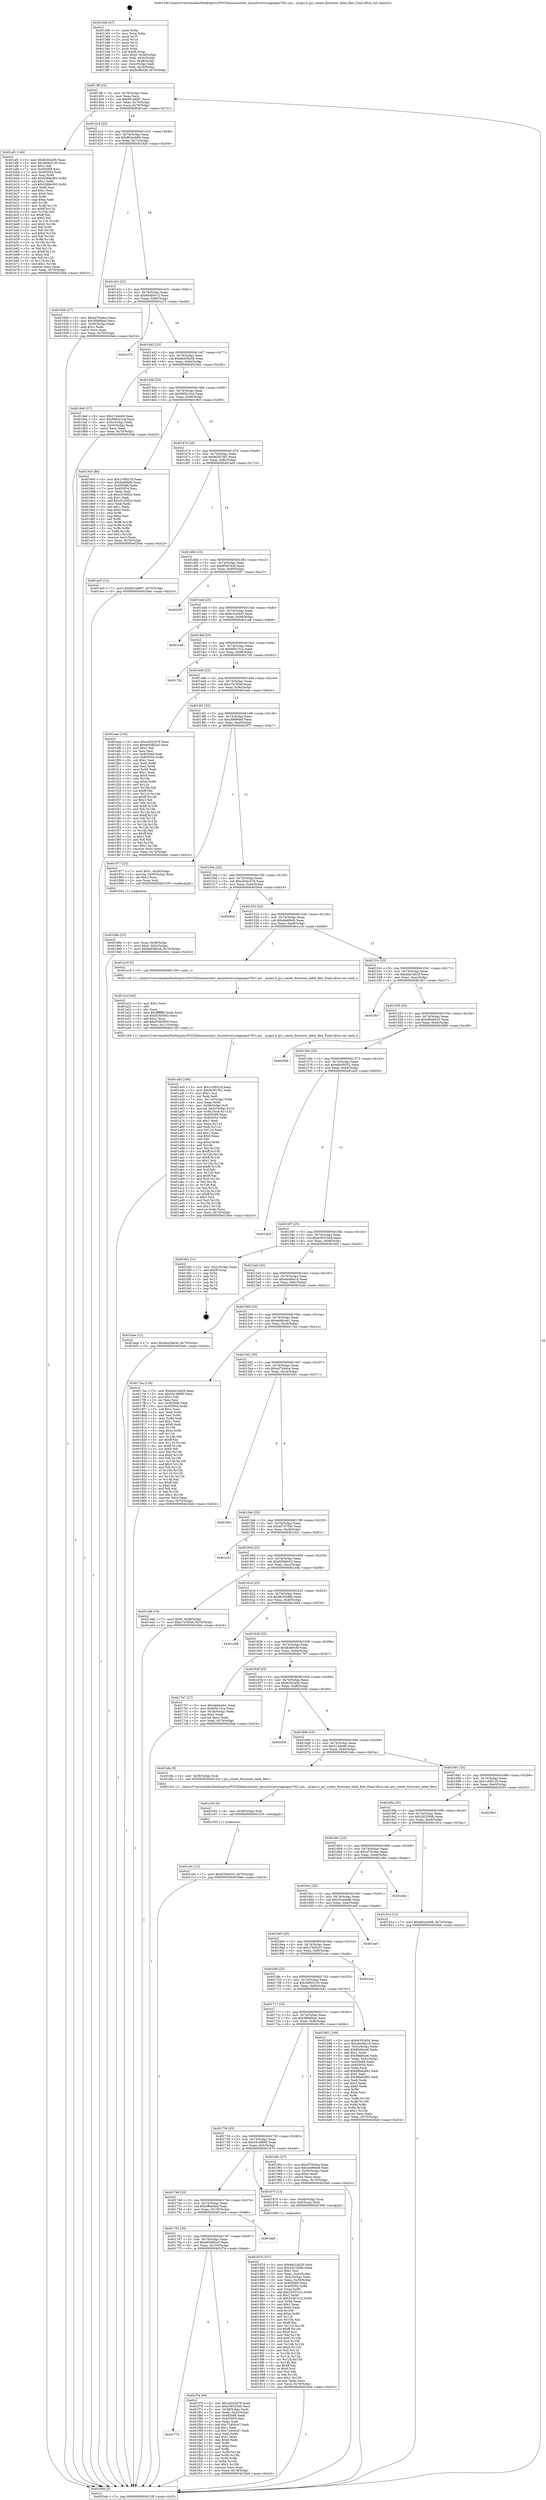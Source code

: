 digraph "0x4013d0" {
  label = "0x4013d0 (/mnt/c/Users/mathe/Desktop/tcc/POCII/binaries/extr_linuxdriversstagingmt7621-pci....pcipci.h_pci_create_firmware_label_files_Final-ollvm.out::main(0))"
  labelloc = "t"
  node[shape=record]

  Entry [label="",width=0.3,height=0.3,shape=circle,fillcolor=black,style=filled]
  "0x4013ff" [label="{
     0x4013ff [23]\l
     | [instrs]\l
     &nbsp;&nbsp;0x4013ff \<+3\>: mov -0x70(%rbp),%eax\l
     &nbsp;&nbsp;0x401402 \<+2\>: mov %eax,%ecx\l
     &nbsp;&nbsp;0x401404 \<+6\>: sub $0x851bbf67,%ecx\l
     &nbsp;&nbsp;0x40140a \<+3\>: mov %eax,-0x74(%rbp)\l
     &nbsp;&nbsp;0x40140d \<+3\>: mov %ecx,-0x78(%rbp)\l
     &nbsp;&nbsp;0x401410 \<+6\>: je 0000000000401af1 \<main+0x721\>\l
  }"]
  "0x401af1" [label="{
     0x401af1 [144]\l
     | [instrs]\l
     &nbsp;&nbsp;0x401af1 \<+5\>: mov $0xfe302a56,%eax\l
     &nbsp;&nbsp;0x401af6 \<+5\>: mov $0x3b0b5130,%ecx\l
     &nbsp;&nbsp;0x401afb \<+2\>: mov $0x1,%dl\l
     &nbsp;&nbsp;0x401afd \<+7\>: mov 0x405068,%esi\l
     &nbsp;&nbsp;0x401b04 \<+7\>: mov 0x405054,%edi\l
     &nbsp;&nbsp;0x401b0b \<+3\>: mov %esi,%r8d\l
     &nbsp;&nbsp;0x401b0e \<+7\>: add $0x5568e393,%r8d\l
     &nbsp;&nbsp;0x401b15 \<+4\>: sub $0x1,%r8d\l
     &nbsp;&nbsp;0x401b19 \<+7\>: sub $0x5568e393,%r8d\l
     &nbsp;&nbsp;0x401b20 \<+4\>: imul %r8d,%esi\l
     &nbsp;&nbsp;0x401b24 \<+3\>: and $0x1,%esi\l
     &nbsp;&nbsp;0x401b27 \<+3\>: cmp $0x0,%esi\l
     &nbsp;&nbsp;0x401b2a \<+4\>: sete %r9b\l
     &nbsp;&nbsp;0x401b2e \<+3\>: cmp $0xa,%edi\l
     &nbsp;&nbsp;0x401b31 \<+4\>: setl %r10b\l
     &nbsp;&nbsp;0x401b35 \<+3\>: mov %r9b,%r11b\l
     &nbsp;&nbsp;0x401b38 \<+4\>: xor $0xff,%r11b\l
     &nbsp;&nbsp;0x401b3c \<+3\>: mov %r10b,%bl\l
     &nbsp;&nbsp;0x401b3f \<+3\>: xor $0xff,%bl\l
     &nbsp;&nbsp;0x401b42 \<+3\>: xor $0x0,%dl\l
     &nbsp;&nbsp;0x401b45 \<+3\>: mov %r11b,%r14b\l
     &nbsp;&nbsp;0x401b48 \<+4\>: and $0x0,%r14b\l
     &nbsp;&nbsp;0x401b4c \<+3\>: and %dl,%r9b\l
     &nbsp;&nbsp;0x401b4f \<+3\>: mov %bl,%r15b\l
     &nbsp;&nbsp;0x401b52 \<+4\>: and $0x0,%r15b\l
     &nbsp;&nbsp;0x401b56 \<+3\>: and %dl,%r10b\l
     &nbsp;&nbsp;0x401b59 \<+3\>: or %r9b,%r14b\l
     &nbsp;&nbsp;0x401b5c \<+3\>: or %r10b,%r15b\l
     &nbsp;&nbsp;0x401b5f \<+3\>: xor %r15b,%r14b\l
     &nbsp;&nbsp;0x401b62 \<+3\>: or %bl,%r11b\l
     &nbsp;&nbsp;0x401b65 \<+4\>: xor $0xff,%r11b\l
     &nbsp;&nbsp;0x401b69 \<+3\>: or $0x0,%dl\l
     &nbsp;&nbsp;0x401b6c \<+3\>: and %dl,%r11b\l
     &nbsp;&nbsp;0x401b6f \<+3\>: or %r11b,%r14b\l
     &nbsp;&nbsp;0x401b72 \<+4\>: test $0x1,%r14b\l
     &nbsp;&nbsp;0x401b76 \<+3\>: cmovne %ecx,%eax\l
     &nbsp;&nbsp;0x401b79 \<+3\>: mov %eax,-0x70(%rbp)\l
     &nbsp;&nbsp;0x401b7c \<+5\>: jmp 00000000004020eb \<main+0xd1b\>\l
  }"]
  "0x401416" [label="{
     0x401416 [22]\l
     | [instrs]\l
     &nbsp;&nbsp;0x401416 \<+5\>: jmp 000000000040141b \<main+0x4b\>\l
     &nbsp;&nbsp;0x40141b \<+3\>: mov -0x74(%rbp),%eax\l
     &nbsp;&nbsp;0x40141e \<+5\>: sub $0x862ecb98,%eax\l
     &nbsp;&nbsp;0x401423 \<+3\>: mov %eax,-0x7c(%rbp)\l
     &nbsp;&nbsp;0x401426 \<+6\>: je 0000000000401926 \<main+0x556\>\l
  }"]
  Exit [label="",width=0.3,height=0.3,shape=circle,fillcolor=black,style=filled,peripheries=2]
  "0x401926" [label="{
     0x401926 [27]\l
     | [instrs]\l
     &nbsp;&nbsp;0x401926 \<+5\>: mov $0xed7b4dca,%eax\l
     &nbsp;&nbsp;0x40192b \<+5\>: mov $0x3f9d6bae,%ecx\l
     &nbsp;&nbsp;0x401930 \<+3\>: mov -0x30(%rbp),%edx\l
     &nbsp;&nbsp;0x401933 \<+3\>: cmp $0x1,%edx\l
     &nbsp;&nbsp;0x401936 \<+3\>: cmovl %ecx,%eax\l
     &nbsp;&nbsp;0x401939 \<+3\>: mov %eax,-0x70(%rbp)\l
     &nbsp;&nbsp;0x40193c \<+5\>: jmp 00000000004020eb \<main+0xd1b\>\l
  }"]
  "0x40142c" [label="{
     0x40142c [22]\l
     | [instrs]\l
     &nbsp;&nbsp;0x40142c \<+5\>: jmp 0000000000401431 \<main+0x61\>\l
     &nbsp;&nbsp;0x401431 \<+3\>: mov -0x74(%rbp),%eax\l
     &nbsp;&nbsp;0x401434 \<+5\>: sub $0x8bdb0c12,%eax\l
     &nbsp;&nbsp;0x401439 \<+3\>: mov %eax,-0x80(%rbp)\l
     &nbsp;&nbsp;0x40143c \<+6\>: je 0000000000401e75 \<main+0xaa5\>\l
  }"]
  "0x40177b" [label="{
     0x40177b\l
  }", style=dashed]
  "0x401e75" [label="{
     0x401e75\l
  }", style=dashed]
  "0x401442" [label="{
     0x401442 [25]\l
     | [instrs]\l
     &nbsp;&nbsp;0x401442 \<+5\>: jmp 0000000000401447 \<main+0x77\>\l
     &nbsp;&nbsp;0x401447 \<+3\>: mov -0x74(%rbp),%eax\l
     &nbsp;&nbsp;0x40144a \<+5\>: sub $0x8ed38e38,%eax\l
     &nbsp;&nbsp;0x40144f \<+6\>: mov %eax,-0x84(%rbp)\l
     &nbsp;&nbsp;0x401455 \<+6\>: je 00000000004019a5 \<main+0x5d5\>\l
  }"]
  "0x401f74" [label="{
     0x401f74 [94]\l
     | [instrs]\l
     &nbsp;&nbsp;0x401f74 \<+5\>: mov $0xcd343478,%eax\l
     &nbsp;&nbsp;0x401f79 \<+5\>: mov $0xe59325d4,%ecx\l
     &nbsp;&nbsp;0x401f7e \<+3\>: mov -0x38(%rbp),%edx\l
     &nbsp;&nbsp;0x401f81 \<+3\>: mov %edx,-0x2c(%rbp)\l
     &nbsp;&nbsp;0x401f84 \<+7\>: mov 0x405068,%edx\l
     &nbsp;&nbsp;0x401f8b \<+7\>: mov 0x405054,%esi\l
     &nbsp;&nbsp;0x401f92 \<+2\>: mov %edx,%edi\l
     &nbsp;&nbsp;0x401f94 \<+6\>: add $0x73400c47,%edi\l
     &nbsp;&nbsp;0x401f9a \<+3\>: sub $0x1,%edi\l
     &nbsp;&nbsp;0x401f9d \<+6\>: sub $0x73400c47,%edi\l
     &nbsp;&nbsp;0x401fa3 \<+3\>: imul %edi,%edx\l
     &nbsp;&nbsp;0x401fa6 \<+3\>: and $0x1,%edx\l
     &nbsp;&nbsp;0x401fa9 \<+3\>: cmp $0x0,%edx\l
     &nbsp;&nbsp;0x401fac \<+4\>: sete %r8b\l
     &nbsp;&nbsp;0x401fb0 \<+3\>: cmp $0xa,%esi\l
     &nbsp;&nbsp;0x401fb3 \<+4\>: setl %r9b\l
     &nbsp;&nbsp;0x401fb7 \<+3\>: mov %r8b,%r10b\l
     &nbsp;&nbsp;0x401fba \<+3\>: and %r9b,%r10b\l
     &nbsp;&nbsp;0x401fbd \<+3\>: xor %r9b,%r8b\l
     &nbsp;&nbsp;0x401fc0 \<+3\>: or %r8b,%r10b\l
     &nbsp;&nbsp;0x401fc3 \<+4\>: test $0x1,%r10b\l
     &nbsp;&nbsp;0x401fc7 \<+3\>: cmovne %ecx,%eax\l
     &nbsp;&nbsp;0x401fca \<+3\>: mov %eax,-0x70(%rbp)\l
     &nbsp;&nbsp;0x401fcd \<+5\>: jmp 00000000004020eb \<main+0xd1b\>\l
  }"]
  "0x4019a5" [label="{
     0x4019a5 [27]\l
     | [instrs]\l
     &nbsp;&nbsp;0x4019a5 \<+5\>: mov $0x2144e48,%eax\l
     &nbsp;&nbsp;0x4019aa \<+5\>: mov $0x9902c3cd,%ecx\l
     &nbsp;&nbsp;0x4019af \<+3\>: mov -0x5c(%rbp),%edx\l
     &nbsp;&nbsp;0x4019b2 \<+3\>: cmp -0x50(%rbp),%edx\l
     &nbsp;&nbsp;0x4019b5 \<+3\>: cmovl %ecx,%eax\l
     &nbsp;&nbsp;0x4019b8 \<+3\>: mov %eax,-0x70(%rbp)\l
     &nbsp;&nbsp;0x4019bb \<+5\>: jmp 00000000004020eb \<main+0xd1b\>\l
  }"]
  "0x40145b" [label="{
     0x40145b [25]\l
     | [instrs]\l
     &nbsp;&nbsp;0x40145b \<+5\>: jmp 0000000000401460 \<main+0x90\>\l
     &nbsp;&nbsp;0x401460 \<+3\>: mov -0x74(%rbp),%eax\l
     &nbsp;&nbsp;0x401463 \<+5\>: sub $0x9902c3cd,%eax\l
     &nbsp;&nbsp;0x401468 \<+6\>: mov %eax,-0x88(%rbp)\l
     &nbsp;&nbsp;0x40146e \<+6\>: je 00000000004019c0 \<main+0x5f0\>\l
  }"]
  "0x401762" [label="{
     0x401762 [25]\l
     | [instrs]\l
     &nbsp;&nbsp;0x401762 \<+5\>: jmp 0000000000401767 \<main+0x397\>\l
     &nbsp;&nbsp;0x401767 \<+3\>: mov -0x74(%rbp),%eax\l
     &nbsp;&nbsp;0x40176a \<+5\>: sub $0x665d82a3,%eax\l
     &nbsp;&nbsp;0x40176f \<+6\>: mov %eax,-0x104(%rbp)\l
     &nbsp;&nbsp;0x401775 \<+6\>: je 0000000000401f74 \<main+0xba4\>\l
  }"]
  "0x4019c0" [label="{
     0x4019c0 [88]\l
     | [instrs]\l
     &nbsp;&nbsp;0x4019c0 \<+5\>: mov $0x1c0f0218,%eax\l
     &nbsp;&nbsp;0x4019c5 \<+5\>: mov $0xda46fef4,%ecx\l
     &nbsp;&nbsp;0x4019ca \<+7\>: mov 0x405068,%edx\l
     &nbsp;&nbsp;0x4019d1 \<+7\>: mov 0x405054,%esi\l
     &nbsp;&nbsp;0x4019d8 \<+2\>: mov %edx,%edi\l
     &nbsp;&nbsp;0x4019da \<+6\>: sub $0xc5193f24,%edi\l
     &nbsp;&nbsp;0x4019e0 \<+3\>: sub $0x1,%edi\l
     &nbsp;&nbsp;0x4019e3 \<+6\>: add $0xc5193f24,%edi\l
     &nbsp;&nbsp;0x4019e9 \<+3\>: imul %edi,%edx\l
     &nbsp;&nbsp;0x4019ec \<+3\>: and $0x1,%edx\l
     &nbsp;&nbsp;0x4019ef \<+3\>: cmp $0x0,%edx\l
     &nbsp;&nbsp;0x4019f2 \<+4\>: sete %r8b\l
     &nbsp;&nbsp;0x4019f6 \<+3\>: cmp $0xa,%esi\l
     &nbsp;&nbsp;0x4019f9 \<+4\>: setl %r9b\l
     &nbsp;&nbsp;0x4019fd \<+3\>: mov %r8b,%r10b\l
     &nbsp;&nbsp;0x401a00 \<+3\>: and %r9b,%r10b\l
     &nbsp;&nbsp;0x401a03 \<+3\>: xor %r9b,%r8b\l
     &nbsp;&nbsp;0x401a06 \<+3\>: or %r8b,%r10b\l
     &nbsp;&nbsp;0x401a09 \<+4\>: test $0x1,%r10b\l
     &nbsp;&nbsp;0x401a0d \<+3\>: cmovne %ecx,%eax\l
     &nbsp;&nbsp;0x401a10 \<+3\>: mov %eax,-0x70(%rbp)\l
     &nbsp;&nbsp;0x401a13 \<+5\>: jmp 00000000004020eb \<main+0xd1b\>\l
  }"]
  "0x401474" [label="{
     0x401474 [25]\l
     | [instrs]\l
     &nbsp;&nbsp;0x401474 \<+5\>: jmp 0000000000401479 \<main+0xa9\>\l
     &nbsp;&nbsp;0x401479 \<+3\>: mov -0x74(%rbp),%eax\l
     &nbsp;&nbsp;0x40147c \<+5\>: sub $0x9e3f1361,%eax\l
     &nbsp;&nbsp;0x401481 \<+6\>: mov %eax,-0x8c(%rbp)\l
     &nbsp;&nbsp;0x401487 \<+6\>: je 0000000000401ae5 \<main+0x715\>\l
  }"]
  "0x401da0" [label="{
     0x401da0\l
  }", style=dashed]
  "0x401ae5" [label="{
     0x401ae5 [12]\l
     | [instrs]\l
     &nbsp;&nbsp;0x401ae5 \<+7\>: movl $0x851bbf67,-0x70(%rbp)\l
     &nbsp;&nbsp;0x401aec \<+5\>: jmp 00000000004020eb \<main+0xd1b\>\l
  }"]
  "0x40148d" [label="{
     0x40148d [25]\l
     | [instrs]\l
     &nbsp;&nbsp;0x40148d \<+5\>: jmp 0000000000401492 \<main+0xc2\>\l
     &nbsp;&nbsp;0x401492 \<+3\>: mov -0x74(%rbp),%eax\l
     &nbsp;&nbsp;0x401495 \<+5\>: sub $0x9f365428,%eax\l
     &nbsp;&nbsp;0x40149a \<+6\>: mov %eax,-0x90(%rbp)\l
     &nbsp;&nbsp;0x4014a0 \<+6\>: je 0000000000402097 \<main+0xcc7\>\l
  }"]
  "0x401c0c" [label="{
     0x401c0c [12]\l
     | [instrs]\l
     &nbsp;&nbsp;0x401c0c \<+7\>: movl $0xf2594033,-0x70(%rbp)\l
     &nbsp;&nbsp;0x401c13 \<+5\>: jmp 00000000004020eb \<main+0xd1b\>\l
  }"]
  "0x402097" [label="{
     0x402097\l
  }", style=dashed]
  "0x4014a6" [label="{
     0x4014a6 [25]\l
     | [instrs]\l
     &nbsp;&nbsp;0x4014a6 \<+5\>: jmp 00000000004014ab \<main+0xdb\>\l
     &nbsp;&nbsp;0x4014ab \<+3\>: mov -0x74(%rbp),%eax\l
     &nbsp;&nbsp;0x4014ae \<+5\>: sub $0xb1acf4d3,%eax\l
     &nbsp;&nbsp;0x4014b3 \<+6\>: mov %eax,-0x94(%rbp)\l
     &nbsp;&nbsp;0x4014b9 \<+6\>: je 0000000000401ca8 \<main+0x8d8\>\l
  }"]
  "0x401c03" [label="{
     0x401c03 [9]\l
     | [instrs]\l
     &nbsp;&nbsp;0x401c03 \<+4\>: mov -0x58(%rbp),%rdi\l
     &nbsp;&nbsp;0x401c07 \<+5\>: call 0000000000401030 \<free@plt\>\l
     | [calls]\l
     &nbsp;&nbsp;0x401030 \{1\} (unknown)\l
  }"]
  "0x401ca8" [label="{
     0x401ca8\l
  }", style=dashed]
  "0x4014bf" [label="{
     0x4014bf [25]\l
     | [instrs]\l
     &nbsp;&nbsp;0x4014bf \<+5\>: jmp 00000000004014c4 \<main+0xf4\>\l
     &nbsp;&nbsp;0x4014c4 \<+3\>: mov -0x74(%rbp),%eax\l
     &nbsp;&nbsp;0x4014c7 \<+5\>: sub $0xbf5c15ca,%eax\l
     &nbsp;&nbsp;0x4014cc \<+6\>: mov %eax,-0x98(%rbp)\l
     &nbsp;&nbsp;0x4014d2 \<+6\>: je 00000000004017d2 \<main+0x402\>\l
  }"]
  "0x401a45" [label="{
     0x401a45 [160]\l
     | [instrs]\l
     &nbsp;&nbsp;0x401a45 \<+5\>: mov $0x1c0f0218,%ecx\l
     &nbsp;&nbsp;0x401a4a \<+5\>: mov $0x9e3f1361,%edx\l
     &nbsp;&nbsp;0x401a4f \<+3\>: mov $0x1,%sil\l
     &nbsp;&nbsp;0x401a52 \<+2\>: xor %edi,%edi\l
     &nbsp;&nbsp;0x401a54 \<+7\>: mov -0x110(%rbp),%r8d\l
     &nbsp;&nbsp;0x401a5b \<+4\>: imul %eax,%r8d\l
     &nbsp;&nbsp;0x401a5f \<+4\>: mov -0x58(%rbp),%r9\l
     &nbsp;&nbsp;0x401a63 \<+4\>: movslq -0x5c(%rbp),%r10\l
     &nbsp;&nbsp;0x401a67 \<+4\>: mov %r8d,(%r9,%r10,4)\l
     &nbsp;&nbsp;0x401a6b \<+7\>: mov 0x405068,%eax\l
     &nbsp;&nbsp;0x401a72 \<+8\>: mov 0x405054,%r8d\l
     &nbsp;&nbsp;0x401a7a \<+3\>: sub $0x1,%edi\l
     &nbsp;&nbsp;0x401a7d \<+3\>: mov %eax,%r11d\l
     &nbsp;&nbsp;0x401a80 \<+3\>: add %edi,%r11d\l
     &nbsp;&nbsp;0x401a83 \<+4\>: imul %r11d,%eax\l
     &nbsp;&nbsp;0x401a87 \<+3\>: and $0x1,%eax\l
     &nbsp;&nbsp;0x401a8a \<+3\>: cmp $0x0,%eax\l
     &nbsp;&nbsp;0x401a8d \<+3\>: sete %bl\l
     &nbsp;&nbsp;0x401a90 \<+4\>: cmp $0xa,%r8d\l
     &nbsp;&nbsp;0x401a94 \<+4\>: setl %r14b\l
     &nbsp;&nbsp;0x401a98 \<+3\>: mov %bl,%r15b\l
     &nbsp;&nbsp;0x401a9b \<+4\>: xor $0xff,%r15b\l
     &nbsp;&nbsp;0x401a9f \<+3\>: mov %r14b,%r12b\l
     &nbsp;&nbsp;0x401aa2 \<+4\>: xor $0xff,%r12b\l
     &nbsp;&nbsp;0x401aa6 \<+4\>: xor $0x1,%sil\l
     &nbsp;&nbsp;0x401aaa \<+3\>: mov %r15b,%r13b\l
     &nbsp;&nbsp;0x401aad \<+4\>: and $0xff,%r13b\l
     &nbsp;&nbsp;0x401ab1 \<+3\>: and %sil,%bl\l
     &nbsp;&nbsp;0x401ab4 \<+3\>: mov %r12b,%al\l
     &nbsp;&nbsp;0x401ab7 \<+2\>: and $0xff,%al\l
     &nbsp;&nbsp;0x401ab9 \<+3\>: and %sil,%r14b\l
     &nbsp;&nbsp;0x401abc \<+3\>: or %bl,%r13b\l
     &nbsp;&nbsp;0x401abf \<+3\>: or %r14b,%al\l
     &nbsp;&nbsp;0x401ac2 \<+3\>: xor %al,%r13b\l
     &nbsp;&nbsp;0x401ac5 \<+3\>: or %r12b,%r15b\l
     &nbsp;&nbsp;0x401ac8 \<+4\>: xor $0xff,%r15b\l
     &nbsp;&nbsp;0x401acc \<+4\>: or $0x1,%sil\l
     &nbsp;&nbsp;0x401ad0 \<+3\>: and %sil,%r15b\l
     &nbsp;&nbsp;0x401ad3 \<+3\>: or %r15b,%r13b\l
     &nbsp;&nbsp;0x401ad6 \<+4\>: test $0x1,%r13b\l
     &nbsp;&nbsp;0x401ada \<+3\>: cmovne %edx,%ecx\l
     &nbsp;&nbsp;0x401add \<+3\>: mov %ecx,-0x70(%rbp)\l
     &nbsp;&nbsp;0x401ae0 \<+5\>: jmp 00000000004020eb \<main+0xd1b\>\l
  }"]
  "0x4017d2" [label="{
     0x4017d2\l
  }", style=dashed]
  "0x4014d8" [label="{
     0x4014d8 [25]\l
     | [instrs]\l
     &nbsp;&nbsp;0x4014d8 \<+5\>: jmp 00000000004014dd \<main+0x10d\>\l
     &nbsp;&nbsp;0x4014dd \<+3\>: mov -0x74(%rbp),%eax\l
     &nbsp;&nbsp;0x4014e0 \<+5\>: sub $0xc7a785ef,%eax\l
     &nbsp;&nbsp;0x4014e5 \<+6\>: mov %eax,-0x9c(%rbp)\l
     &nbsp;&nbsp;0x4014eb \<+6\>: je 0000000000401eee \<main+0xb1e\>\l
  }"]
  "0x401a1d" [label="{
     0x401a1d [40]\l
     | [instrs]\l
     &nbsp;&nbsp;0x401a1d \<+5\>: mov $0x2,%ecx\l
     &nbsp;&nbsp;0x401a22 \<+1\>: cltd\l
     &nbsp;&nbsp;0x401a23 \<+2\>: idiv %ecx\l
     &nbsp;&nbsp;0x401a25 \<+6\>: imul $0xfffffffe,%edx,%ecx\l
     &nbsp;&nbsp;0x401a2b \<+6\>: sub $0xf33b0065,%ecx\l
     &nbsp;&nbsp;0x401a31 \<+3\>: add $0x1,%ecx\l
     &nbsp;&nbsp;0x401a34 \<+6\>: add $0xf33b0065,%ecx\l
     &nbsp;&nbsp;0x401a3a \<+6\>: mov %ecx,-0x110(%rbp)\l
     &nbsp;&nbsp;0x401a40 \<+5\>: call 0000000000401160 \<next_i\>\l
     | [calls]\l
     &nbsp;&nbsp;0x401160 \{1\} (/mnt/c/Users/mathe/Desktop/tcc/POCII/binaries/extr_linuxdriversstagingmt7621-pci....pcipci.h_pci_create_firmware_label_files_Final-ollvm.out::next_i)\l
  }"]
  "0x401eee" [label="{
     0x401eee [134]\l
     | [instrs]\l
     &nbsp;&nbsp;0x401eee \<+5\>: mov $0xcd343478,%eax\l
     &nbsp;&nbsp;0x401ef3 \<+5\>: mov $0x665d82a3,%ecx\l
     &nbsp;&nbsp;0x401ef8 \<+2\>: mov $0x1,%dl\l
     &nbsp;&nbsp;0x401efa \<+2\>: xor %esi,%esi\l
     &nbsp;&nbsp;0x401efc \<+7\>: mov 0x405068,%edi\l
     &nbsp;&nbsp;0x401f03 \<+8\>: mov 0x405054,%r8d\l
     &nbsp;&nbsp;0x401f0b \<+3\>: sub $0x1,%esi\l
     &nbsp;&nbsp;0x401f0e \<+3\>: mov %edi,%r9d\l
     &nbsp;&nbsp;0x401f11 \<+3\>: add %esi,%r9d\l
     &nbsp;&nbsp;0x401f14 \<+4\>: imul %r9d,%edi\l
     &nbsp;&nbsp;0x401f18 \<+3\>: and $0x1,%edi\l
     &nbsp;&nbsp;0x401f1b \<+3\>: cmp $0x0,%edi\l
     &nbsp;&nbsp;0x401f1e \<+4\>: sete %r10b\l
     &nbsp;&nbsp;0x401f22 \<+4\>: cmp $0xa,%r8d\l
     &nbsp;&nbsp;0x401f26 \<+4\>: setl %r11b\l
     &nbsp;&nbsp;0x401f2a \<+3\>: mov %r10b,%bl\l
     &nbsp;&nbsp;0x401f2d \<+3\>: xor $0xff,%bl\l
     &nbsp;&nbsp;0x401f30 \<+3\>: mov %r11b,%r14b\l
     &nbsp;&nbsp;0x401f33 \<+4\>: xor $0xff,%r14b\l
     &nbsp;&nbsp;0x401f37 \<+3\>: xor $0x1,%dl\l
     &nbsp;&nbsp;0x401f3a \<+3\>: mov %bl,%r15b\l
     &nbsp;&nbsp;0x401f3d \<+4\>: and $0xff,%r15b\l
     &nbsp;&nbsp;0x401f41 \<+3\>: and %dl,%r10b\l
     &nbsp;&nbsp;0x401f44 \<+3\>: mov %r14b,%r12b\l
     &nbsp;&nbsp;0x401f47 \<+4\>: and $0xff,%r12b\l
     &nbsp;&nbsp;0x401f4b \<+3\>: and %dl,%r11b\l
     &nbsp;&nbsp;0x401f4e \<+3\>: or %r10b,%r15b\l
     &nbsp;&nbsp;0x401f51 \<+3\>: or %r11b,%r12b\l
     &nbsp;&nbsp;0x401f54 \<+3\>: xor %r12b,%r15b\l
     &nbsp;&nbsp;0x401f57 \<+3\>: or %r14b,%bl\l
     &nbsp;&nbsp;0x401f5a \<+3\>: xor $0xff,%bl\l
     &nbsp;&nbsp;0x401f5d \<+3\>: or $0x1,%dl\l
     &nbsp;&nbsp;0x401f60 \<+2\>: and %dl,%bl\l
     &nbsp;&nbsp;0x401f62 \<+3\>: or %bl,%r15b\l
     &nbsp;&nbsp;0x401f65 \<+4\>: test $0x1,%r15b\l
     &nbsp;&nbsp;0x401f69 \<+3\>: cmovne %ecx,%eax\l
     &nbsp;&nbsp;0x401f6c \<+3\>: mov %eax,-0x70(%rbp)\l
     &nbsp;&nbsp;0x401f6f \<+5\>: jmp 00000000004020eb \<main+0xd1b\>\l
  }"]
  "0x4014f1" [label="{
     0x4014f1 [25]\l
     | [instrs]\l
     &nbsp;&nbsp;0x4014f1 \<+5\>: jmp 00000000004014f6 \<main+0x126\>\l
     &nbsp;&nbsp;0x4014f6 \<+3\>: mov -0x74(%rbp),%eax\l
     &nbsp;&nbsp;0x4014f9 \<+5\>: sub $0xcb6f9de8,%eax\l
     &nbsp;&nbsp;0x4014fe \<+6\>: mov %eax,-0xa0(%rbp)\l
     &nbsp;&nbsp;0x401504 \<+6\>: je 0000000000401977 \<main+0x5a7\>\l
  }"]
  "0x40198e" [label="{
     0x40198e [23]\l
     | [instrs]\l
     &nbsp;&nbsp;0x40198e \<+4\>: mov %rax,-0x58(%rbp)\l
     &nbsp;&nbsp;0x401992 \<+7\>: movl $0x0,-0x5c(%rbp)\l
     &nbsp;&nbsp;0x401999 \<+7\>: movl $0x8ed38e38,-0x70(%rbp)\l
     &nbsp;&nbsp;0x4019a0 \<+5\>: jmp 00000000004020eb \<main+0xd1b\>\l
  }"]
  "0x401977" [label="{
     0x401977 [23]\l
     | [instrs]\l
     &nbsp;&nbsp;0x401977 \<+7\>: movl $0x1,-0x50(%rbp)\l
     &nbsp;&nbsp;0x40197e \<+4\>: movslq -0x50(%rbp),%rax\l
     &nbsp;&nbsp;0x401982 \<+4\>: shl $0x2,%rax\l
     &nbsp;&nbsp;0x401986 \<+3\>: mov %rax,%rdi\l
     &nbsp;&nbsp;0x401989 \<+5\>: call 0000000000401050 \<malloc@plt\>\l
     | [calls]\l
     &nbsp;&nbsp;0x401050 \{1\} (unknown)\l
  }"]
  "0x40150a" [label="{
     0x40150a [25]\l
     | [instrs]\l
     &nbsp;&nbsp;0x40150a \<+5\>: jmp 000000000040150f \<main+0x13f\>\l
     &nbsp;&nbsp;0x40150f \<+3\>: mov -0x74(%rbp),%eax\l
     &nbsp;&nbsp;0x401512 \<+5\>: sub $0xcd343478,%eax\l
     &nbsp;&nbsp;0x401517 \<+6\>: mov %eax,-0xa4(%rbp)\l
     &nbsp;&nbsp;0x40151d \<+6\>: je 00000000004020e4 \<main+0xd14\>\l
  }"]
  "0x40187d" [label="{
     0x40187d [157]\l
     | [instrs]\l
     &nbsp;&nbsp;0x40187d \<+5\>: mov $0xdad1ab29,%ecx\l
     &nbsp;&nbsp;0x401882 \<+5\>: mov $0x2d235bfb,%edx\l
     &nbsp;&nbsp;0x401887 \<+3\>: mov $0x1,%sil\l
     &nbsp;&nbsp;0x40188a \<+3\>: mov %eax,-0x4c(%rbp)\l
     &nbsp;&nbsp;0x40188d \<+3\>: mov -0x4c(%rbp),%eax\l
     &nbsp;&nbsp;0x401890 \<+3\>: mov %eax,-0x30(%rbp)\l
     &nbsp;&nbsp;0x401893 \<+7\>: mov 0x405068,%eax\l
     &nbsp;&nbsp;0x40189a \<+8\>: mov 0x405054,%r8d\l
     &nbsp;&nbsp;0x4018a2 \<+3\>: mov %eax,%r9d\l
     &nbsp;&nbsp;0x4018a5 \<+7\>: add $0x23307c23,%r9d\l
     &nbsp;&nbsp;0x4018ac \<+4\>: sub $0x1,%r9d\l
     &nbsp;&nbsp;0x4018b0 \<+7\>: sub $0x23307c23,%r9d\l
     &nbsp;&nbsp;0x4018b7 \<+4\>: imul %r9d,%eax\l
     &nbsp;&nbsp;0x4018bb \<+3\>: and $0x1,%eax\l
     &nbsp;&nbsp;0x4018be \<+3\>: cmp $0x0,%eax\l
     &nbsp;&nbsp;0x4018c1 \<+4\>: sete %r10b\l
     &nbsp;&nbsp;0x4018c5 \<+4\>: cmp $0xa,%r8d\l
     &nbsp;&nbsp;0x4018c9 \<+4\>: setl %r11b\l
     &nbsp;&nbsp;0x4018cd \<+3\>: mov %r10b,%bl\l
     &nbsp;&nbsp;0x4018d0 \<+3\>: xor $0xff,%bl\l
     &nbsp;&nbsp;0x4018d3 \<+3\>: mov %r11b,%r14b\l
     &nbsp;&nbsp;0x4018d6 \<+4\>: xor $0xff,%r14b\l
     &nbsp;&nbsp;0x4018da \<+4\>: xor $0x0,%sil\l
     &nbsp;&nbsp;0x4018de \<+3\>: mov %bl,%r15b\l
     &nbsp;&nbsp;0x4018e1 \<+4\>: and $0x0,%r15b\l
     &nbsp;&nbsp;0x4018e5 \<+3\>: and %sil,%r10b\l
     &nbsp;&nbsp;0x4018e8 \<+3\>: mov %r14b,%r12b\l
     &nbsp;&nbsp;0x4018eb \<+4\>: and $0x0,%r12b\l
     &nbsp;&nbsp;0x4018ef \<+3\>: and %sil,%r11b\l
     &nbsp;&nbsp;0x4018f2 \<+3\>: or %r10b,%r15b\l
     &nbsp;&nbsp;0x4018f5 \<+3\>: or %r11b,%r12b\l
     &nbsp;&nbsp;0x4018f8 \<+3\>: xor %r12b,%r15b\l
     &nbsp;&nbsp;0x4018fb \<+3\>: or %r14b,%bl\l
     &nbsp;&nbsp;0x4018fe \<+3\>: xor $0xff,%bl\l
     &nbsp;&nbsp;0x401901 \<+4\>: or $0x0,%sil\l
     &nbsp;&nbsp;0x401905 \<+3\>: and %sil,%bl\l
     &nbsp;&nbsp;0x401908 \<+3\>: or %bl,%r15b\l
     &nbsp;&nbsp;0x40190b \<+4\>: test $0x1,%r15b\l
     &nbsp;&nbsp;0x40190f \<+3\>: cmovne %edx,%ecx\l
     &nbsp;&nbsp;0x401912 \<+3\>: mov %ecx,-0x70(%rbp)\l
     &nbsp;&nbsp;0x401915 \<+5\>: jmp 00000000004020eb \<main+0xd1b\>\l
  }"]
  "0x4020e4" [label="{
     0x4020e4\l
  }", style=dashed]
  "0x401523" [label="{
     0x401523 [25]\l
     | [instrs]\l
     &nbsp;&nbsp;0x401523 \<+5\>: jmp 0000000000401528 \<main+0x158\>\l
     &nbsp;&nbsp;0x401528 \<+3\>: mov -0x74(%rbp),%eax\l
     &nbsp;&nbsp;0x40152b \<+5\>: sub $0xda46fef4,%eax\l
     &nbsp;&nbsp;0x401530 \<+6\>: mov %eax,-0xa8(%rbp)\l
     &nbsp;&nbsp;0x401536 \<+6\>: je 0000000000401a18 \<main+0x648\>\l
  }"]
  "0x401749" [label="{
     0x401749 [25]\l
     | [instrs]\l
     &nbsp;&nbsp;0x401749 \<+5\>: jmp 000000000040174e \<main+0x37e\>\l
     &nbsp;&nbsp;0x40174e \<+3\>: mov -0x74(%rbp),%eax\l
     &nbsp;&nbsp;0x401751 \<+5\>: sub $0x5ff4e6dd,%eax\l
     &nbsp;&nbsp;0x401756 \<+6\>: mov %eax,-0x100(%rbp)\l
     &nbsp;&nbsp;0x40175c \<+6\>: je 0000000000401da0 \<main+0x9d0\>\l
  }"]
  "0x401a18" [label="{
     0x401a18 [5]\l
     | [instrs]\l
     &nbsp;&nbsp;0x401a18 \<+5\>: call 0000000000401160 \<next_i\>\l
     | [calls]\l
     &nbsp;&nbsp;0x401160 \{1\} (/mnt/c/Users/mathe/Desktop/tcc/POCII/binaries/extr_linuxdriversstagingmt7621-pci....pcipci.h_pci_create_firmware_label_files_Final-ollvm.out::next_i)\l
  }"]
  "0x40153c" [label="{
     0x40153c [25]\l
     | [instrs]\l
     &nbsp;&nbsp;0x40153c \<+5\>: jmp 0000000000401541 \<main+0x171\>\l
     &nbsp;&nbsp;0x401541 \<+3\>: mov -0x74(%rbp),%eax\l
     &nbsp;&nbsp;0x401544 \<+5\>: sub $0xdad1ab29,%eax\l
     &nbsp;&nbsp;0x401549 \<+6\>: mov %eax,-0xac(%rbp)\l
     &nbsp;&nbsp;0x40154f \<+6\>: je 0000000000401fe7 \<main+0xc17\>\l
  }"]
  "0x401870" [label="{
     0x401870 [13]\l
     | [instrs]\l
     &nbsp;&nbsp;0x401870 \<+4\>: mov -0x48(%rbp),%rax\l
     &nbsp;&nbsp;0x401874 \<+4\>: mov 0x8(%rax),%rdi\l
     &nbsp;&nbsp;0x401878 \<+5\>: call 0000000000401060 \<atoi@plt\>\l
     | [calls]\l
     &nbsp;&nbsp;0x401060 \{1\} (unknown)\l
  }"]
  "0x401fe7" [label="{
     0x401fe7\l
  }", style=dashed]
  "0x401555" [label="{
     0x401555 [25]\l
     | [instrs]\l
     &nbsp;&nbsp;0x401555 \<+5\>: jmp 000000000040155a \<main+0x18a\>\l
     &nbsp;&nbsp;0x40155a \<+3\>: mov -0x74(%rbp),%eax\l
     &nbsp;&nbsp;0x40155d \<+5\>: sub $0xdf0a0610,%eax\l
     &nbsp;&nbsp;0x401562 \<+6\>: mov %eax,-0xb0(%rbp)\l
     &nbsp;&nbsp;0x401568 \<+6\>: je 0000000000402069 \<main+0xc99\>\l
  }"]
  "0x401730" [label="{
     0x401730 [25]\l
     | [instrs]\l
     &nbsp;&nbsp;0x401730 \<+5\>: jmp 0000000000401735 \<main+0x365\>\l
     &nbsp;&nbsp;0x401735 \<+3\>: mov -0x74(%rbp),%eax\l
     &nbsp;&nbsp;0x401738 \<+5\>: sub $0x5416f660,%eax\l
     &nbsp;&nbsp;0x40173d \<+6\>: mov %eax,-0xfc(%rbp)\l
     &nbsp;&nbsp;0x401743 \<+6\>: je 0000000000401870 \<main+0x4a0\>\l
  }"]
  "0x402069" [label="{
     0x402069\l
  }", style=dashed]
  "0x40156e" [label="{
     0x40156e [25]\l
     | [instrs]\l
     &nbsp;&nbsp;0x40156e \<+5\>: jmp 0000000000401573 \<main+0x1a3\>\l
     &nbsp;&nbsp;0x401573 \<+3\>: mov -0x74(%rbp),%eax\l
     &nbsp;&nbsp;0x401576 \<+5\>: sub $0xe0a59352,%eax\l
     &nbsp;&nbsp;0x40157b \<+6\>: mov %eax,-0xb4(%rbp)\l
     &nbsp;&nbsp;0x401581 \<+6\>: je 0000000000401d2d \<main+0x95d\>\l
  }"]
  "0x40195c" [label="{
     0x40195c [27]\l
     | [instrs]\l
     &nbsp;&nbsp;0x40195c \<+5\>: mov $0x2f70c9ea,%eax\l
     &nbsp;&nbsp;0x401961 \<+5\>: mov $0xcb6f9de8,%ecx\l
     &nbsp;&nbsp;0x401966 \<+3\>: mov -0x30(%rbp),%edx\l
     &nbsp;&nbsp;0x401969 \<+3\>: cmp $0x0,%edx\l
     &nbsp;&nbsp;0x40196c \<+3\>: cmove %ecx,%eax\l
     &nbsp;&nbsp;0x40196f \<+3\>: mov %eax,-0x70(%rbp)\l
     &nbsp;&nbsp;0x401972 \<+5\>: jmp 00000000004020eb \<main+0xd1b\>\l
  }"]
  "0x401d2d" [label="{
     0x401d2d\l
  }", style=dashed]
  "0x401587" [label="{
     0x401587 [25]\l
     | [instrs]\l
     &nbsp;&nbsp;0x401587 \<+5\>: jmp 000000000040158c \<main+0x1bc\>\l
     &nbsp;&nbsp;0x40158c \<+3\>: mov -0x74(%rbp),%eax\l
     &nbsp;&nbsp;0x40158f \<+5\>: sub $0xe59325d4,%eax\l
     &nbsp;&nbsp;0x401594 \<+6\>: mov %eax,-0xb8(%rbp)\l
     &nbsp;&nbsp;0x40159a \<+6\>: je 0000000000401fd2 \<main+0xc02\>\l
  }"]
  "0x401717" [label="{
     0x401717 [25]\l
     | [instrs]\l
     &nbsp;&nbsp;0x401717 \<+5\>: jmp 000000000040171c \<main+0x34c\>\l
     &nbsp;&nbsp;0x40171c \<+3\>: mov -0x74(%rbp),%eax\l
     &nbsp;&nbsp;0x40171f \<+5\>: sub $0x3f9d6bae,%eax\l
     &nbsp;&nbsp;0x401724 \<+6\>: mov %eax,-0xf8(%rbp)\l
     &nbsp;&nbsp;0x40172a \<+6\>: je 000000000040195c \<main+0x58c\>\l
  }"]
  "0x401fd2" [label="{
     0x401fd2 [21]\l
     | [instrs]\l
     &nbsp;&nbsp;0x401fd2 \<+3\>: mov -0x2c(%rbp),%eax\l
     &nbsp;&nbsp;0x401fd5 \<+7\>: add $0xf8,%rsp\l
     &nbsp;&nbsp;0x401fdc \<+1\>: pop %rbx\l
     &nbsp;&nbsp;0x401fdd \<+2\>: pop %r12\l
     &nbsp;&nbsp;0x401fdf \<+2\>: pop %r13\l
     &nbsp;&nbsp;0x401fe1 \<+2\>: pop %r14\l
     &nbsp;&nbsp;0x401fe3 \<+2\>: pop %r15\l
     &nbsp;&nbsp;0x401fe5 \<+1\>: pop %rbp\l
     &nbsp;&nbsp;0x401fe6 \<+1\>: ret\l
  }"]
  "0x4015a0" [label="{
     0x4015a0 [25]\l
     | [instrs]\l
     &nbsp;&nbsp;0x4015a0 \<+5\>: jmp 00000000004015a5 \<main+0x1d5\>\l
     &nbsp;&nbsp;0x4015a5 \<+3\>: mov -0x74(%rbp),%eax\l
     &nbsp;&nbsp;0x4015a8 \<+5\>: sub $0xebc6be1d,%eax\l
     &nbsp;&nbsp;0x4015ad \<+6\>: mov %eax,-0xbc(%rbp)\l
     &nbsp;&nbsp;0x4015b3 \<+6\>: je 0000000000401bee \<main+0x81e\>\l
  }"]
  "0x401b81" [label="{
     0x401b81 [109]\l
     | [instrs]\l
     &nbsp;&nbsp;0x401b81 \<+5\>: mov $0xfe302a56,%eax\l
     &nbsp;&nbsp;0x401b86 \<+5\>: mov $0xebc6be1d,%ecx\l
     &nbsp;&nbsp;0x401b8b \<+3\>: mov -0x5c(%rbp),%edx\l
     &nbsp;&nbsp;0x401b8e \<+6\>: add $0x9feb6ce6,%edx\l
     &nbsp;&nbsp;0x401b94 \<+3\>: add $0x1,%edx\l
     &nbsp;&nbsp;0x401b97 \<+6\>: sub $0x9feb6ce6,%edx\l
     &nbsp;&nbsp;0x401b9d \<+3\>: mov %edx,-0x5c(%rbp)\l
     &nbsp;&nbsp;0x401ba0 \<+7\>: mov 0x405068,%edx\l
     &nbsp;&nbsp;0x401ba7 \<+7\>: mov 0x405054,%esi\l
     &nbsp;&nbsp;0x401bae \<+2\>: mov %edx,%edi\l
     &nbsp;&nbsp;0x401bb0 \<+6\>: add $0x89bdc892,%edi\l
     &nbsp;&nbsp;0x401bb6 \<+3\>: sub $0x1,%edi\l
     &nbsp;&nbsp;0x401bb9 \<+6\>: sub $0x89bdc892,%edi\l
     &nbsp;&nbsp;0x401bbf \<+3\>: imul %edi,%edx\l
     &nbsp;&nbsp;0x401bc2 \<+3\>: and $0x1,%edx\l
     &nbsp;&nbsp;0x401bc5 \<+3\>: cmp $0x0,%edx\l
     &nbsp;&nbsp;0x401bc8 \<+4\>: sete %r8b\l
     &nbsp;&nbsp;0x401bcc \<+3\>: cmp $0xa,%esi\l
     &nbsp;&nbsp;0x401bcf \<+4\>: setl %r9b\l
     &nbsp;&nbsp;0x401bd3 \<+3\>: mov %r8b,%r10b\l
     &nbsp;&nbsp;0x401bd6 \<+3\>: and %r9b,%r10b\l
     &nbsp;&nbsp;0x401bd9 \<+3\>: xor %r9b,%r8b\l
     &nbsp;&nbsp;0x401bdc \<+3\>: or %r8b,%r10b\l
     &nbsp;&nbsp;0x401bdf \<+4\>: test $0x1,%r10b\l
     &nbsp;&nbsp;0x401be3 \<+3\>: cmovne %ecx,%eax\l
     &nbsp;&nbsp;0x401be6 \<+3\>: mov %eax,-0x70(%rbp)\l
     &nbsp;&nbsp;0x401be9 \<+5\>: jmp 00000000004020eb \<main+0xd1b\>\l
  }"]
  "0x401bee" [label="{
     0x401bee [12]\l
     | [instrs]\l
     &nbsp;&nbsp;0x401bee \<+7\>: movl $0x8ed38e38,-0x70(%rbp)\l
     &nbsp;&nbsp;0x401bf5 \<+5\>: jmp 00000000004020eb \<main+0xd1b\>\l
  }"]
  "0x4015b9" [label="{
     0x4015b9 [25]\l
     | [instrs]\l
     &nbsp;&nbsp;0x4015b9 \<+5\>: jmp 00000000004015be \<main+0x1ee\>\l
     &nbsp;&nbsp;0x4015be \<+3\>: mov -0x74(%rbp),%eax\l
     &nbsp;&nbsp;0x4015c1 \<+5\>: sub $0xebddcde1,%eax\l
     &nbsp;&nbsp;0x4015c6 \<+6\>: mov %eax,-0xc0(%rbp)\l
     &nbsp;&nbsp;0x4015cc \<+6\>: je 00000000004017ea \<main+0x41a\>\l
  }"]
  "0x4016fe" [label="{
     0x4016fe [25]\l
     | [instrs]\l
     &nbsp;&nbsp;0x4016fe \<+5\>: jmp 0000000000401703 \<main+0x333\>\l
     &nbsp;&nbsp;0x401703 \<+3\>: mov -0x74(%rbp),%eax\l
     &nbsp;&nbsp;0x401706 \<+5\>: sub $0x3b0b5130,%eax\l
     &nbsp;&nbsp;0x40170b \<+6\>: mov %eax,-0xf4(%rbp)\l
     &nbsp;&nbsp;0x401711 \<+6\>: je 0000000000401b81 \<main+0x7b1\>\l
  }"]
  "0x4017ea" [label="{
     0x4017ea [134]\l
     | [instrs]\l
     &nbsp;&nbsp;0x4017ea \<+5\>: mov $0xdad1ab29,%eax\l
     &nbsp;&nbsp;0x4017ef \<+5\>: mov $0x5416f660,%ecx\l
     &nbsp;&nbsp;0x4017f4 \<+2\>: mov $0x1,%dl\l
     &nbsp;&nbsp;0x4017f6 \<+2\>: xor %esi,%esi\l
     &nbsp;&nbsp;0x4017f8 \<+7\>: mov 0x405068,%edi\l
     &nbsp;&nbsp;0x4017ff \<+8\>: mov 0x405054,%r8d\l
     &nbsp;&nbsp;0x401807 \<+3\>: sub $0x1,%esi\l
     &nbsp;&nbsp;0x40180a \<+3\>: mov %edi,%r9d\l
     &nbsp;&nbsp;0x40180d \<+3\>: add %esi,%r9d\l
     &nbsp;&nbsp;0x401810 \<+4\>: imul %r9d,%edi\l
     &nbsp;&nbsp;0x401814 \<+3\>: and $0x1,%edi\l
     &nbsp;&nbsp;0x401817 \<+3\>: cmp $0x0,%edi\l
     &nbsp;&nbsp;0x40181a \<+4\>: sete %r10b\l
     &nbsp;&nbsp;0x40181e \<+4\>: cmp $0xa,%r8d\l
     &nbsp;&nbsp;0x401822 \<+4\>: setl %r11b\l
     &nbsp;&nbsp;0x401826 \<+3\>: mov %r10b,%bl\l
     &nbsp;&nbsp;0x401829 \<+3\>: xor $0xff,%bl\l
     &nbsp;&nbsp;0x40182c \<+3\>: mov %r11b,%r14b\l
     &nbsp;&nbsp;0x40182f \<+4\>: xor $0xff,%r14b\l
     &nbsp;&nbsp;0x401833 \<+3\>: xor $0x0,%dl\l
     &nbsp;&nbsp;0x401836 \<+3\>: mov %bl,%r15b\l
     &nbsp;&nbsp;0x401839 \<+4\>: and $0x0,%r15b\l
     &nbsp;&nbsp;0x40183d \<+3\>: and %dl,%r10b\l
     &nbsp;&nbsp;0x401840 \<+3\>: mov %r14b,%r12b\l
     &nbsp;&nbsp;0x401843 \<+4\>: and $0x0,%r12b\l
     &nbsp;&nbsp;0x401847 \<+3\>: and %dl,%r11b\l
     &nbsp;&nbsp;0x40184a \<+3\>: or %r10b,%r15b\l
     &nbsp;&nbsp;0x40184d \<+3\>: or %r11b,%r12b\l
     &nbsp;&nbsp;0x401850 \<+3\>: xor %r12b,%r15b\l
     &nbsp;&nbsp;0x401853 \<+3\>: or %r14b,%bl\l
     &nbsp;&nbsp;0x401856 \<+3\>: xor $0xff,%bl\l
     &nbsp;&nbsp;0x401859 \<+3\>: or $0x0,%dl\l
     &nbsp;&nbsp;0x40185c \<+2\>: and %dl,%bl\l
     &nbsp;&nbsp;0x40185e \<+3\>: or %bl,%r15b\l
     &nbsp;&nbsp;0x401861 \<+4\>: test $0x1,%r15b\l
     &nbsp;&nbsp;0x401865 \<+3\>: cmovne %ecx,%eax\l
     &nbsp;&nbsp;0x401868 \<+3\>: mov %eax,-0x70(%rbp)\l
     &nbsp;&nbsp;0x40186b \<+5\>: jmp 00000000004020eb \<main+0xd1b\>\l
  }"]
  "0x4015d2" [label="{
     0x4015d2 [25]\l
     | [instrs]\l
     &nbsp;&nbsp;0x4015d2 \<+5\>: jmp 00000000004015d7 \<main+0x207\>\l
     &nbsp;&nbsp;0x4015d7 \<+3\>: mov -0x74(%rbp),%eax\l
     &nbsp;&nbsp;0x4015da \<+5\>: sub $0xed7b4dca,%eax\l
     &nbsp;&nbsp;0x4015df \<+6\>: mov %eax,-0xc4(%rbp)\l
     &nbsp;&nbsp;0x4015e5 \<+6\>: je 0000000000401941 \<main+0x571\>\l
  }"]
  "0x401eca" [label="{
     0x401eca\l
  }", style=dashed]
  "0x401941" [label="{
     0x401941\l
  }", style=dashed]
  "0x4015eb" [label="{
     0x4015eb [25]\l
     | [instrs]\l
     &nbsp;&nbsp;0x4015eb \<+5\>: jmp 00000000004015f0 \<main+0x220\>\l
     &nbsp;&nbsp;0x4015f0 \<+3\>: mov -0x74(%rbp),%eax\l
     &nbsp;&nbsp;0x4015f3 \<+5\>: sub $0xed7d758c,%eax\l
     &nbsp;&nbsp;0x4015f8 \<+6\>: mov %eax,-0xc8(%rbp)\l
     &nbsp;&nbsp;0x4015fe \<+6\>: je 0000000000401d21 \<main+0x951\>\l
  }"]
  "0x4016e5" [label="{
     0x4016e5 [25]\l
     | [instrs]\l
     &nbsp;&nbsp;0x4016e5 \<+5\>: jmp 00000000004016ea \<main+0x31a\>\l
     &nbsp;&nbsp;0x4016ea \<+3\>: mov -0x74(%rbp),%eax\l
     &nbsp;&nbsp;0x4016ed \<+5\>: sub $0x37b82cf1,%eax\l
     &nbsp;&nbsp;0x4016f2 \<+6\>: mov %eax,-0xf0(%rbp)\l
     &nbsp;&nbsp;0x4016f8 \<+6\>: je 0000000000401eca \<main+0xafa\>\l
  }"]
  "0x401d21" [label="{
     0x401d21\l
  }", style=dashed]
  "0x401604" [label="{
     0x401604 [25]\l
     | [instrs]\l
     &nbsp;&nbsp;0x401604 \<+5\>: jmp 0000000000401609 \<main+0x239\>\l
     &nbsp;&nbsp;0x401609 \<+3\>: mov -0x74(%rbp),%eax\l
     &nbsp;&nbsp;0x40160c \<+5\>: sub $0xf2594033,%eax\l
     &nbsp;&nbsp;0x401611 \<+6\>: mov %eax,-0xcc(%rbp)\l
     &nbsp;&nbsp;0x401617 \<+6\>: je 0000000000401edb \<main+0xb0b\>\l
  }"]
  "0x401ea0" [label="{
     0x401ea0\l
  }", style=dashed]
  "0x401edb" [label="{
     0x401edb [19]\l
     | [instrs]\l
     &nbsp;&nbsp;0x401edb \<+7\>: movl $0x0,-0x38(%rbp)\l
     &nbsp;&nbsp;0x401ee2 \<+7\>: movl $0xc7a785ef,-0x70(%rbp)\l
     &nbsp;&nbsp;0x401ee9 \<+5\>: jmp 00000000004020eb \<main+0xd1b\>\l
  }"]
  "0x40161d" [label="{
     0x40161d [25]\l
     | [instrs]\l
     &nbsp;&nbsp;0x40161d \<+5\>: jmp 0000000000401622 \<main+0x252\>\l
     &nbsp;&nbsp;0x401622 \<+3\>: mov -0x74(%rbp),%eax\l
     &nbsp;&nbsp;0x401625 \<+5\>: sub $0xf6254d8b,%eax\l
     &nbsp;&nbsp;0x40162a \<+6\>: mov %eax,-0xd0(%rbp)\l
     &nbsp;&nbsp;0x401630 \<+6\>: je 0000000000401d48 \<main+0x978\>\l
  }"]
  "0x4016cc" [label="{
     0x4016cc [25]\l
     | [instrs]\l
     &nbsp;&nbsp;0x4016cc \<+5\>: jmp 00000000004016d1 \<main+0x301\>\l
     &nbsp;&nbsp;0x4016d1 \<+3\>: mov -0x74(%rbp),%eax\l
     &nbsp;&nbsp;0x4016d4 \<+5\>: sub $0x35cea698,%eax\l
     &nbsp;&nbsp;0x4016d9 \<+6\>: mov %eax,-0xec(%rbp)\l
     &nbsp;&nbsp;0x4016df \<+6\>: je 0000000000401ea0 \<main+0xad0\>\l
  }"]
  "0x401d48" [label="{
     0x401d48\l
  }", style=dashed]
  "0x401636" [label="{
     0x401636 [25]\l
     | [instrs]\l
     &nbsp;&nbsp;0x401636 \<+5\>: jmp 000000000040163b \<main+0x26b\>\l
     &nbsp;&nbsp;0x40163b \<+3\>: mov -0x74(%rbp),%eax\l
     &nbsp;&nbsp;0x40163e \<+5\>: sub $0xfb380c6f,%eax\l
     &nbsp;&nbsp;0x401643 \<+6\>: mov %eax,-0xd4(%rbp)\l
     &nbsp;&nbsp;0x401649 \<+6\>: je 00000000004017b7 \<main+0x3e7\>\l
  }"]
  "0x401ebe" [label="{
     0x401ebe\l
  }", style=dashed]
  "0x4017b7" [label="{
     0x4017b7 [27]\l
     | [instrs]\l
     &nbsp;&nbsp;0x4017b7 \<+5\>: mov $0xebddcde1,%eax\l
     &nbsp;&nbsp;0x4017bc \<+5\>: mov $0xbf5c15ca,%ecx\l
     &nbsp;&nbsp;0x4017c1 \<+3\>: mov -0x34(%rbp),%edx\l
     &nbsp;&nbsp;0x4017c4 \<+3\>: cmp $0x2,%edx\l
     &nbsp;&nbsp;0x4017c7 \<+3\>: cmovne %ecx,%eax\l
     &nbsp;&nbsp;0x4017ca \<+3\>: mov %eax,-0x70(%rbp)\l
     &nbsp;&nbsp;0x4017cd \<+5\>: jmp 00000000004020eb \<main+0xd1b\>\l
  }"]
  "0x40164f" [label="{
     0x40164f [25]\l
     | [instrs]\l
     &nbsp;&nbsp;0x40164f \<+5\>: jmp 0000000000401654 \<main+0x284\>\l
     &nbsp;&nbsp;0x401654 \<+3\>: mov -0x74(%rbp),%eax\l
     &nbsp;&nbsp;0x401657 \<+5\>: sub $0xfe302a56,%eax\l
     &nbsp;&nbsp;0x40165c \<+6\>: mov %eax,-0xd8(%rbp)\l
     &nbsp;&nbsp;0x401662 \<+6\>: je 0000000000402050 \<main+0xc80\>\l
  }"]
  "0x4020eb" [label="{
     0x4020eb [5]\l
     | [instrs]\l
     &nbsp;&nbsp;0x4020eb \<+5\>: jmp 00000000004013ff \<main+0x2f\>\l
  }"]
  "0x4013d0" [label="{
     0x4013d0 [47]\l
     | [instrs]\l
     &nbsp;&nbsp;0x4013d0 \<+1\>: push %rbp\l
     &nbsp;&nbsp;0x4013d1 \<+3\>: mov %rsp,%rbp\l
     &nbsp;&nbsp;0x4013d4 \<+2\>: push %r15\l
     &nbsp;&nbsp;0x4013d6 \<+2\>: push %r14\l
     &nbsp;&nbsp;0x4013d8 \<+2\>: push %r13\l
     &nbsp;&nbsp;0x4013da \<+2\>: push %r12\l
     &nbsp;&nbsp;0x4013dc \<+1\>: push %rbx\l
     &nbsp;&nbsp;0x4013dd \<+7\>: sub $0xf8,%rsp\l
     &nbsp;&nbsp;0x4013e4 \<+7\>: movl $0x0,-0x38(%rbp)\l
     &nbsp;&nbsp;0x4013eb \<+3\>: mov %edi,-0x3c(%rbp)\l
     &nbsp;&nbsp;0x4013ee \<+4\>: mov %rsi,-0x48(%rbp)\l
     &nbsp;&nbsp;0x4013f2 \<+3\>: mov -0x3c(%rbp),%edi\l
     &nbsp;&nbsp;0x4013f5 \<+3\>: mov %edi,-0x34(%rbp)\l
     &nbsp;&nbsp;0x4013f8 \<+7\>: movl $0xfb380c6f,-0x70(%rbp)\l
  }"]
  "0x4016b3" [label="{
     0x4016b3 [25]\l
     | [instrs]\l
     &nbsp;&nbsp;0x4016b3 \<+5\>: jmp 00000000004016b8 \<main+0x2e8\>\l
     &nbsp;&nbsp;0x4016b8 \<+3\>: mov -0x74(%rbp),%eax\l
     &nbsp;&nbsp;0x4016bb \<+5\>: sub $0x2f70c9ea,%eax\l
     &nbsp;&nbsp;0x4016c0 \<+6\>: mov %eax,-0xe8(%rbp)\l
     &nbsp;&nbsp;0x4016c6 \<+6\>: je 0000000000401ebe \<main+0xaee\>\l
  }"]
  "0x402050" [label="{
     0x402050\l
  }", style=dashed]
  "0x401668" [label="{
     0x401668 [25]\l
     | [instrs]\l
     &nbsp;&nbsp;0x401668 \<+5\>: jmp 000000000040166d \<main+0x29d\>\l
     &nbsp;&nbsp;0x40166d \<+3\>: mov -0x74(%rbp),%eax\l
     &nbsp;&nbsp;0x401670 \<+5\>: sub $0x2144e48,%eax\l
     &nbsp;&nbsp;0x401675 \<+6\>: mov %eax,-0xdc(%rbp)\l
     &nbsp;&nbsp;0x40167b \<+6\>: je 0000000000401bfa \<main+0x82a\>\l
  }"]
  "0x40191a" [label="{
     0x40191a [12]\l
     | [instrs]\l
     &nbsp;&nbsp;0x40191a \<+7\>: movl $0x862ecb98,-0x70(%rbp)\l
     &nbsp;&nbsp;0x401921 \<+5\>: jmp 00000000004020eb \<main+0xd1b\>\l
  }"]
  "0x401bfa" [label="{
     0x401bfa [9]\l
     | [instrs]\l
     &nbsp;&nbsp;0x401bfa \<+4\>: mov -0x58(%rbp),%rdi\l
     &nbsp;&nbsp;0x401bfe \<+5\>: call 00000000004013c0 \<pci_create_firmware_label_files\>\l
     | [calls]\l
     &nbsp;&nbsp;0x4013c0 \{1\} (/mnt/c/Users/mathe/Desktop/tcc/POCII/binaries/extr_linuxdriversstagingmt7621-pci....pcipci.h_pci_create_firmware_label_files_Final-ollvm.out::pci_create_firmware_label_files)\l
  }"]
  "0x401681" [label="{
     0x401681 [25]\l
     | [instrs]\l
     &nbsp;&nbsp;0x401681 \<+5\>: jmp 0000000000401686 \<main+0x2b6\>\l
     &nbsp;&nbsp;0x401686 \<+3\>: mov -0x74(%rbp),%eax\l
     &nbsp;&nbsp;0x401689 \<+5\>: sub $0x1c0f0218,%eax\l
     &nbsp;&nbsp;0x40168e \<+6\>: mov %eax,-0xe0(%rbp)\l
     &nbsp;&nbsp;0x401694 \<+6\>: je 0000000000402003 \<main+0xc33\>\l
  }"]
  "0x40169a" [label="{
     0x40169a [25]\l
     | [instrs]\l
     &nbsp;&nbsp;0x40169a \<+5\>: jmp 000000000040169f \<main+0x2cf\>\l
     &nbsp;&nbsp;0x40169f \<+3\>: mov -0x74(%rbp),%eax\l
     &nbsp;&nbsp;0x4016a2 \<+5\>: sub $0x2d235bfb,%eax\l
     &nbsp;&nbsp;0x4016a7 \<+6\>: mov %eax,-0xe4(%rbp)\l
     &nbsp;&nbsp;0x4016ad \<+6\>: je 000000000040191a \<main+0x54a\>\l
  }"]
  "0x402003" [label="{
     0x402003\l
  }", style=dashed]
  Entry -> "0x4013d0" [label=" 1"]
  "0x4013ff" -> "0x401af1" [label=" 1"]
  "0x4013ff" -> "0x401416" [label=" 19"]
  "0x401fd2" -> Exit [label=" 1"]
  "0x401416" -> "0x401926" [label=" 1"]
  "0x401416" -> "0x40142c" [label=" 18"]
  "0x401f74" -> "0x4020eb" [label=" 1"]
  "0x40142c" -> "0x401e75" [label=" 0"]
  "0x40142c" -> "0x401442" [label=" 18"]
  "0x401762" -> "0x40177b" [label=" 0"]
  "0x401442" -> "0x4019a5" [label=" 2"]
  "0x401442" -> "0x40145b" [label=" 16"]
  "0x401762" -> "0x401f74" [label=" 1"]
  "0x40145b" -> "0x4019c0" [label=" 1"]
  "0x40145b" -> "0x401474" [label=" 15"]
  "0x401749" -> "0x401762" [label=" 1"]
  "0x401474" -> "0x401ae5" [label=" 1"]
  "0x401474" -> "0x40148d" [label=" 14"]
  "0x401749" -> "0x401da0" [label=" 0"]
  "0x40148d" -> "0x402097" [label=" 0"]
  "0x40148d" -> "0x4014a6" [label=" 14"]
  "0x401eee" -> "0x4020eb" [label=" 1"]
  "0x4014a6" -> "0x401ca8" [label=" 0"]
  "0x4014a6" -> "0x4014bf" [label=" 14"]
  "0x401edb" -> "0x4020eb" [label=" 1"]
  "0x4014bf" -> "0x4017d2" [label=" 0"]
  "0x4014bf" -> "0x4014d8" [label=" 14"]
  "0x401c0c" -> "0x4020eb" [label=" 1"]
  "0x4014d8" -> "0x401eee" [label=" 1"]
  "0x4014d8" -> "0x4014f1" [label=" 13"]
  "0x401c03" -> "0x401c0c" [label=" 1"]
  "0x4014f1" -> "0x401977" [label=" 1"]
  "0x4014f1" -> "0x40150a" [label=" 12"]
  "0x401bfa" -> "0x401c03" [label=" 1"]
  "0x40150a" -> "0x4020e4" [label=" 0"]
  "0x40150a" -> "0x401523" [label=" 12"]
  "0x401bee" -> "0x4020eb" [label=" 1"]
  "0x401523" -> "0x401a18" [label=" 1"]
  "0x401523" -> "0x40153c" [label=" 11"]
  "0x401b81" -> "0x4020eb" [label=" 1"]
  "0x40153c" -> "0x401fe7" [label=" 0"]
  "0x40153c" -> "0x401555" [label=" 11"]
  "0x401af1" -> "0x4020eb" [label=" 1"]
  "0x401555" -> "0x402069" [label=" 0"]
  "0x401555" -> "0x40156e" [label=" 11"]
  "0x401a45" -> "0x4020eb" [label=" 1"]
  "0x40156e" -> "0x401d2d" [label=" 0"]
  "0x40156e" -> "0x401587" [label=" 11"]
  "0x401a1d" -> "0x401a45" [label=" 1"]
  "0x401587" -> "0x401fd2" [label=" 1"]
  "0x401587" -> "0x4015a0" [label=" 10"]
  "0x4019c0" -> "0x4020eb" [label=" 1"]
  "0x4015a0" -> "0x401bee" [label=" 1"]
  "0x4015a0" -> "0x4015b9" [label=" 9"]
  "0x4019a5" -> "0x4020eb" [label=" 2"]
  "0x4015b9" -> "0x4017ea" [label=" 1"]
  "0x4015b9" -> "0x4015d2" [label=" 8"]
  "0x401977" -> "0x40198e" [label=" 1"]
  "0x4015d2" -> "0x401941" [label=" 0"]
  "0x4015d2" -> "0x4015eb" [label=" 8"]
  "0x40195c" -> "0x4020eb" [label=" 1"]
  "0x4015eb" -> "0x401d21" [label=" 0"]
  "0x4015eb" -> "0x401604" [label=" 8"]
  "0x40191a" -> "0x4020eb" [label=" 1"]
  "0x401604" -> "0x401edb" [label=" 1"]
  "0x401604" -> "0x40161d" [label=" 7"]
  "0x40187d" -> "0x4020eb" [label=" 1"]
  "0x40161d" -> "0x401d48" [label=" 0"]
  "0x40161d" -> "0x401636" [label=" 7"]
  "0x401730" -> "0x401749" [label=" 1"]
  "0x401636" -> "0x4017b7" [label=" 1"]
  "0x401636" -> "0x40164f" [label=" 6"]
  "0x4017b7" -> "0x4020eb" [label=" 1"]
  "0x4013d0" -> "0x4013ff" [label=" 1"]
  "0x4020eb" -> "0x4013ff" [label=" 19"]
  "0x4017ea" -> "0x4020eb" [label=" 1"]
  "0x401730" -> "0x401870" [label=" 1"]
  "0x40164f" -> "0x402050" [label=" 0"]
  "0x40164f" -> "0x401668" [label=" 6"]
  "0x401717" -> "0x401730" [label=" 2"]
  "0x401668" -> "0x401bfa" [label=" 1"]
  "0x401668" -> "0x401681" [label=" 5"]
  "0x401717" -> "0x40195c" [label=" 1"]
  "0x401681" -> "0x402003" [label=" 0"]
  "0x401681" -> "0x40169a" [label=" 5"]
  "0x401a18" -> "0x401a1d" [label=" 1"]
  "0x40169a" -> "0x40191a" [label=" 1"]
  "0x40169a" -> "0x4016b3" [label=" 4"]
  "0x401ae5" -> "0x4020eb" [label=" 1"]
  "0x4016b3" -> "0x401ebe" [label=" 0"]
  "0x4016b3" -> "0x4016cc" [label=" 4"]
  "0x401870" -> "0x40187d" [label=" 1"]
  "0x4016cc" -> "0x401ea0" [label=" 0"]
  "0x4016cc" -> "0x4016e5" [label=" 4"]
  "0x401926" -> "0x4020eb" [label=" 1"]
  "0x4016e5" -> "0x401eca" [label=" 0"]
  "0x4016e5" -> "0x4016fe" [label=" 4"]
  "0x40198e" -> "0x4020eb" [label=" 1"]
  "0x4016fe" -> "0x401b81" [label=" 1"]
  "0x4016fe" -> "0x401717" [label=" 3"]
}
